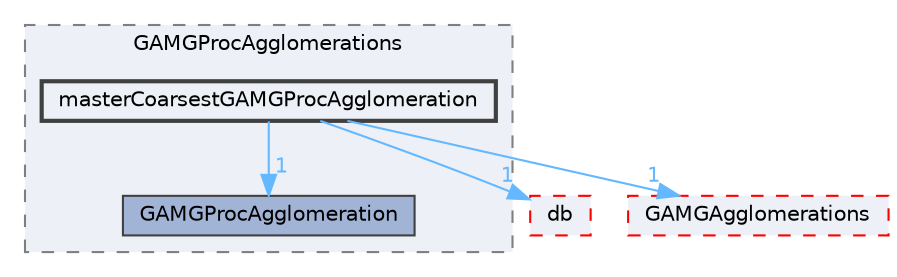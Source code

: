 digraph "src/OpenFOAM/matrices/lduMatrix/solvers/GAMG/GAMGProcAgglomerations/masterCoarsestGAMGProcAgglomeration"
{
 // LATEX_PDF_SIZE
  bgcolor="transparent";
  edge [fontname=Helvetica,fontsize=10,labelfontname=Helvetica,labelfontsize=10];
  node [fontname=Helvetica,fontsize=10,shape=box,height=0.2,width=0.4];
  compound=true
  subgraph clusterdir_e29b5ea92f1450a27f449a4b2bdeb476 {
    graph [ bgcolor="#edf0f7", pencolor="grey50", label="GAMGProcAgglomerations", fontname=Helvetica,fontsize=10 style="filled,dashed", URL="dir_e29b5ea92f1450a27f449a4b2bdeb476.html",tooltip=""]
  dir_2b2cbd6f594ace38cc4e761ea843eebc [label="GAMGProcAgglomeration", fillcolor="#a2b4d6", color="grey25", style="filled", URL="dir_2b2cbd6f594ace38cc4e761ea843eebc.html",tooltip=""];
  dir_d6f248b4c1a0ad671a6dcc60ee933c09 [label="masterCoarsestGAMGProcAgglomeration", fillcolor="#edf0f7", color="grey25", style="filled,bold", URL="dir_d6f248b4c1a0ad671a6dcc60ee933c09.html",tooltip=""];
  }
  dir_63c634f7a7cfd679ac26c67fb30fc32f [label="db", fillcolor="#edf0f7", color="red", style="filled,dashed", URL="dir_63c634f7a7cfd679ac26c67fb30fc32f.html",tooltip=""];
  dir_a924fc5b9b02d4bfaf9b6fb6bcc671ab [label="GAMGAgglomerations", fillcolor="#edf0f7", color="red", style="filled,dashed", URL="dir_a924fc5b9b02d4bfaf9b6fb6bcc671ab.html",tooltip=""];
  dir_d6f248b4c1a0ad671a6dcc60ee933c09->dir_2b2cbd6f594ace38cc4e761ea843eebc [headlabel="1", labeldistance=1.5 headhref="dir_002327_001583.html" href="dir_002327_001583.html" color="steelblue1" fontcolor="steelblue1"];
  dir_d6f248b4c1a0ad671a6dcc60ee933c09->dir_63c634f7a7cfd679ac26c67fb30fc32f [headlabel="1", labeldistance=1.5 headhref="dir_002327_000817.html" href="dir_002327_000817.html" color="steelblue1" fontcolor="steelblue1"];
  dir_d6f248b4c1a0ad671a6dcc60ee933c09->dir_a924fc5b9b02d4bfaf9b6fb6bcc671ab [headlabel="1", labeldistance=1.5 headhref="dir_002327_001579.html" href="dir_002327_001579.html" color="steelblue1" fontcolor="steelblue1"];
}
